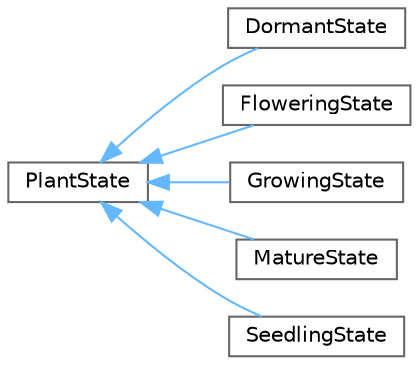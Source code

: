 digraph "Graphical Class Hierarchy"
{
 // INTERACTIVE_SVG=YES
 // LATEX_PDF_SIZE
  bgcolor="transparent";
  edge [fontname=Helvetica,fontsize=10,labelfontname=Helvetica,labelfontsize=10];
  node [fontname=Helvetica,fontsize=10,shape=box,height=0.2,width=0.4];
  rankdir="LR";
  Node0 [id="Node000000",label="PlantState",height=0.2,width=0.4,color="grey40", fillcolor="white", style="filled",URL="$class_plant_state.html",tooltip="Abstract state interface for plant lifecycle management."];
  Node0 -> Node1 [id="edge33_Node000000_Node000001",dir="back",color="steelblue1",style="solid",tooltip=" "];
  Node1 [id="Node000001",label="DormantState",height=0.2,width=0.4,color="grey40", fillcolor="white", style="filled",URL="$class_dormant_state.html",tooltip="Represents the dormant state in a plant's lifecycle."];
  Node0 -> Node2 [id="edge34_Node000000_Node000002",dir="back",color="steelblue1",style="solid",tooltip=" "];
  Node2 [id="Node000002",label="FloweringState",height=0.2,width=0.4,color="grey40", fillcolor="white", style="filled",URL="$class_flowering_state.html",tooltip="Represents the flowering state in a plant's lifecycle."];
  Node0 -> Node3 [id="edge35_Node000000_Node000003",dir="back",color="steelblue1",style="solid",tooltip=" "];
  Node3 [id="Node000003",label="GrowingState",height=0.2,width=0.4,color="grey40", fillcolor="white", style="filled",URL="$class_growing_state.html",tooltip="Represents the active growing state in a plant's lifecycle."];
  Node0 -> Node4 [id="edge36_Node000000_Node000004",dir="back",color="steelblue1",style="solid",tooltip=" "];
  Node4 [id="Node000004",label="MatureState",height=0.2,width=0.4,color="grey40", fillcolor="white", style="filled",URL="$class_mature_state.html",tooltip="Represents the mature state in a plant's lifecycle."];
  Node0 -> Node5 [id="edge37_Node000000_Node000005",dir="back",color="steelblue1",style="solid",tooltip=" "];
  Node5 [id="Node000005",label="SeedlingState",height=0.2,width=0.4,color="grey40", fillcolor="white", style="filled",URL="$class_seedling_state.html",tooltip="Represents the seedling state in a plant's lifecycle."];
}
